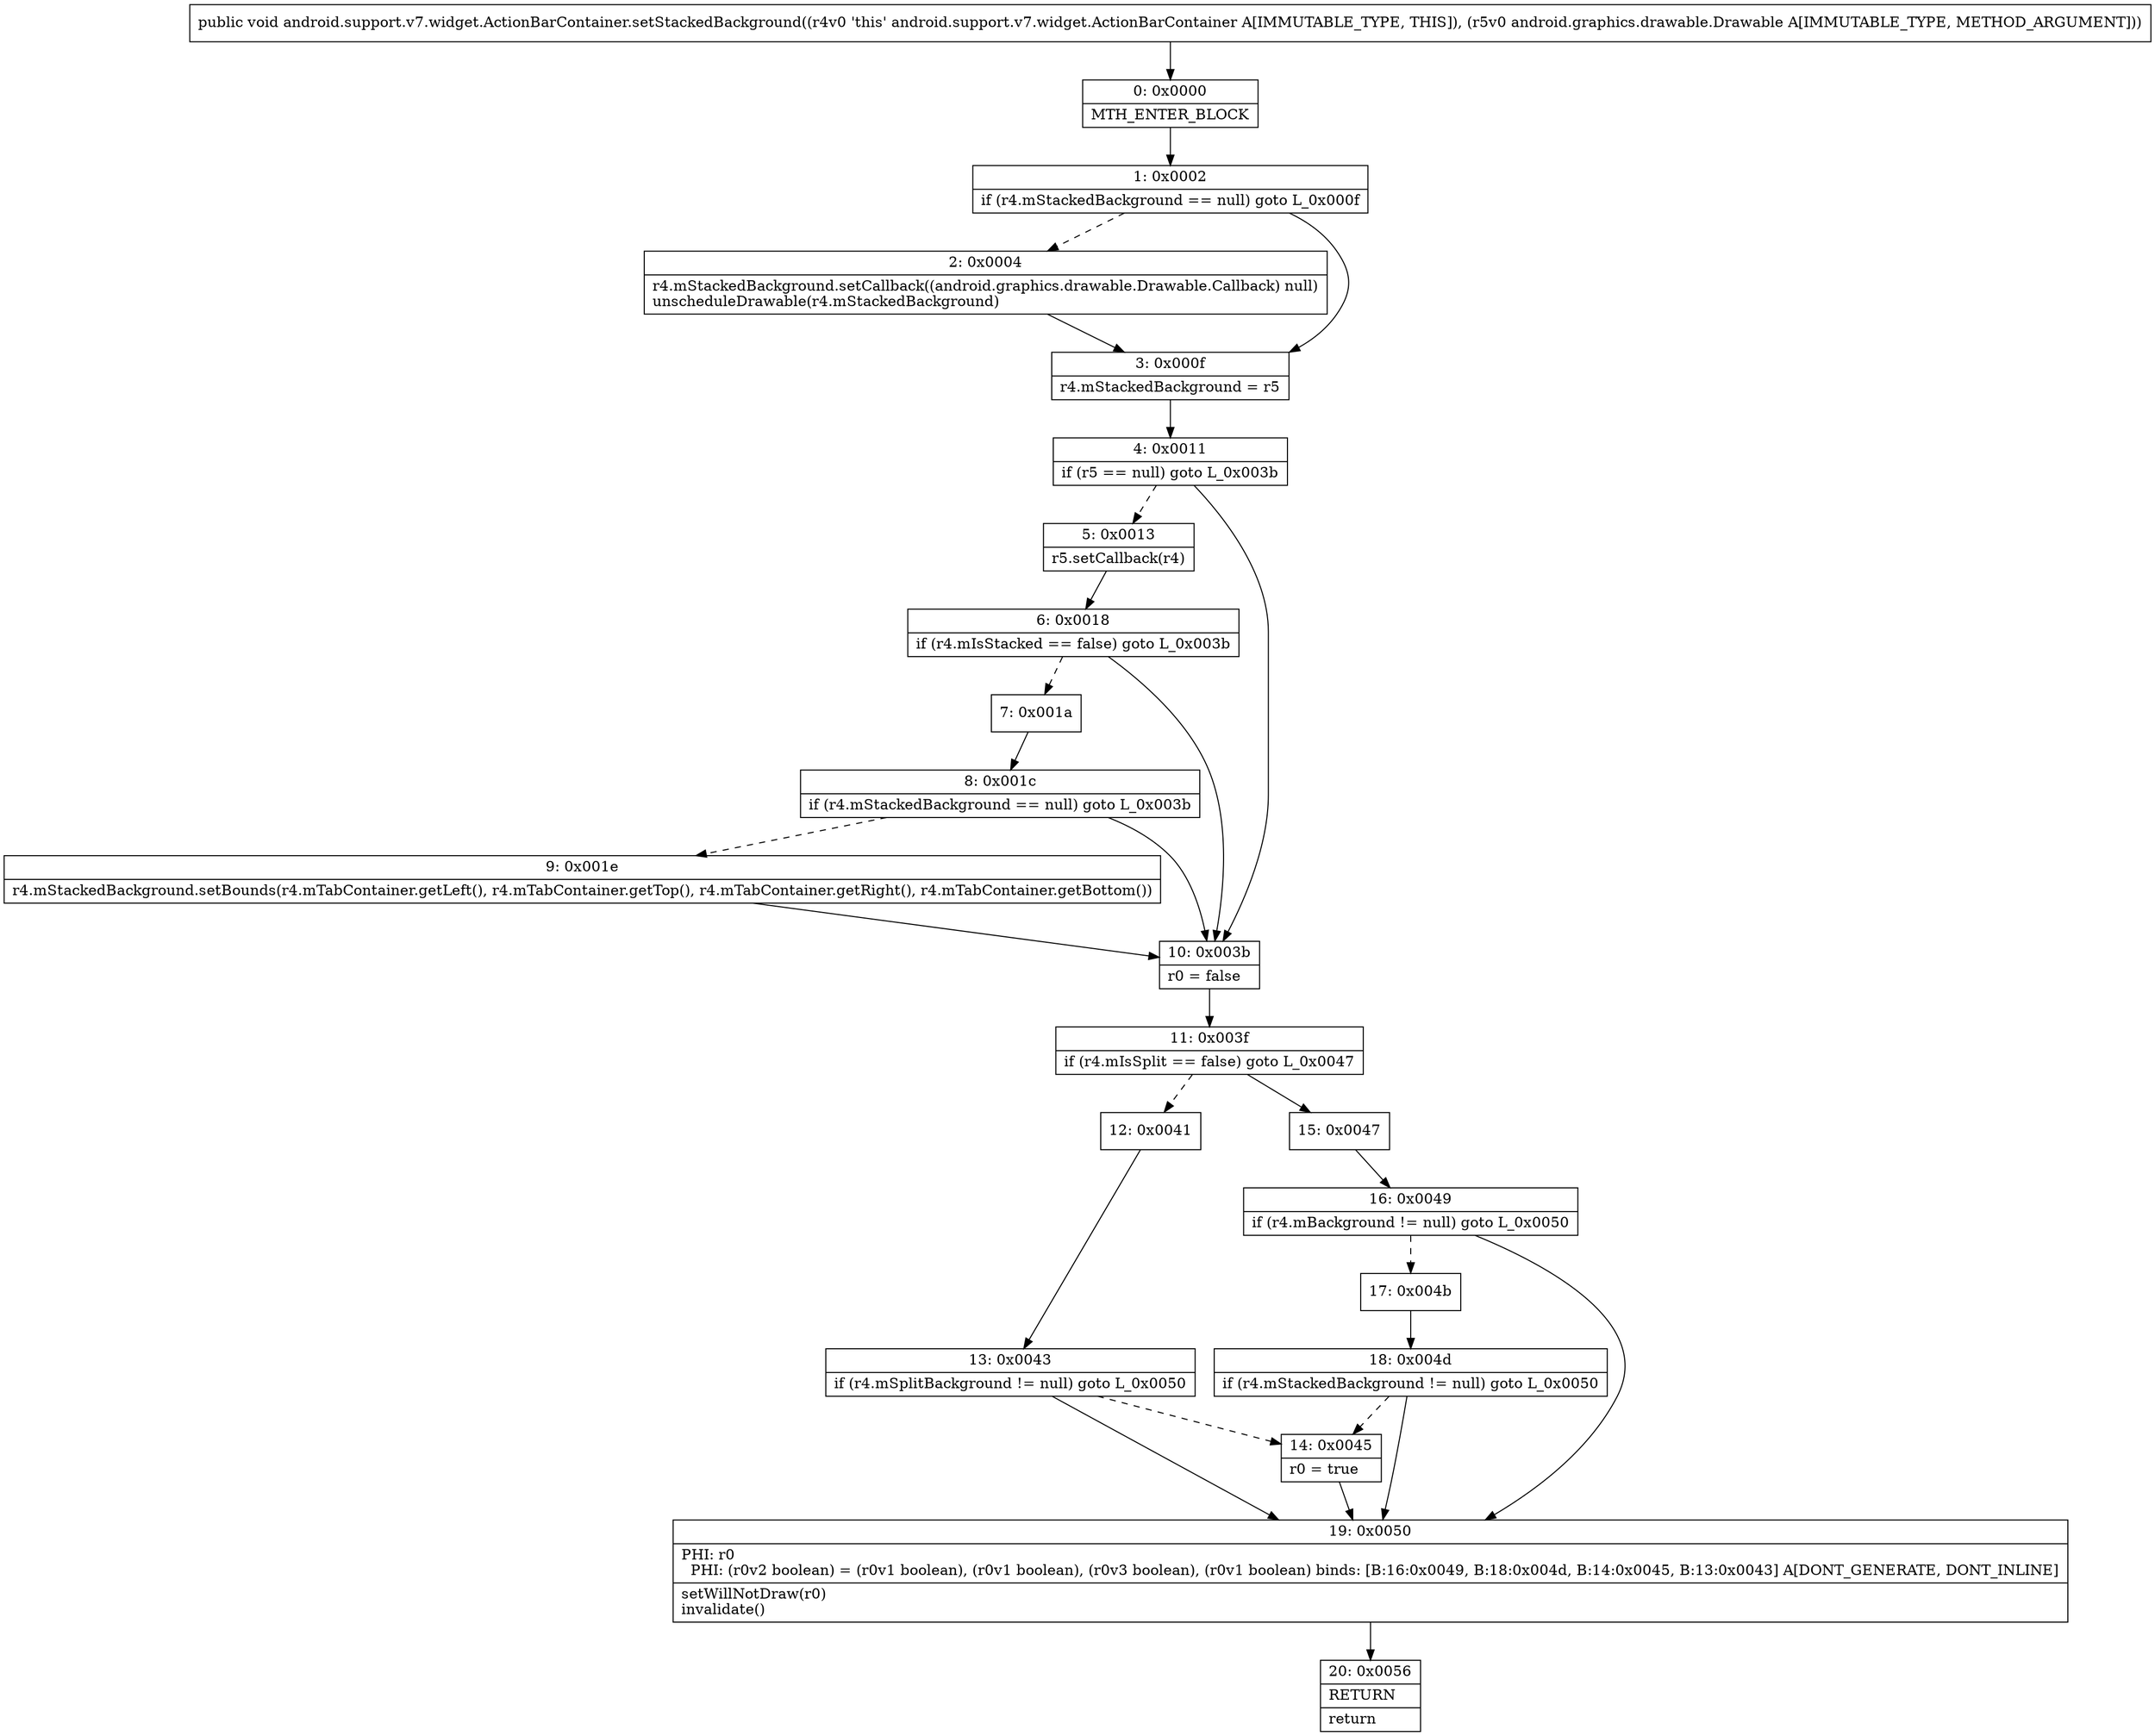 digraph "CFG forandroid.support.v7.widget.ActionBarContainer.setStackedBackground(Landroid\/graphics\/drawable\/Drawable;)V" {
Node_0 [shape=record,label="{0\:\ 0x0000|MTH_ENTER_BLOCK\l}"];
Node_1 [shape=record,label="{1\:\ 0x0002|if (r4.mStackedBackground == null) goto L_0x000f\l}"];
Node_2 [shape=record,label="{2\:\ 0x0004|r4.mStackedBackground.setCallback((android.graphics.drawable.Drawable.Callback) null)\lunscheduleDrawable(r4.mStackedBackground)\l}"];
Node_3 [shape=record,label="{3\:\ 0x000f|r4.mStackedBackground = r5\l}"];
Node_4 [shape=record,label="{4\:\ 0x0011|if (r5 == null) goto L_0x003b\l}"];
Node_5 [shape=record,label="{5\:\ 0x0013|r5.setCallback(r4)\l}"];
Node_6 [shape=record,label="{6\:\ 0x0018|if (r4.mIsStacked == false) goto L_0x003b\l}"];
Node_7 [shape=record,label="{7\:\ 0x001a}"];
Node_8 [shape=record,label="{8\:\ 0x001c|if (r4.mStackedBackground == null) goto L_0x003b\l}"];
Node_9 [shape=record,label="{9\:\ 0x001e|r4.mStackedBackground.setBounds(r4.mTabContainer.getLeft(), r4.mTabContainer.getTop(), r4.mTabContainer.getRight(), r4.mTabContainer.getBottom())\l}"];
Node_10 [shape=record,label="{10\:\ 0x003b|r0 = false\l}"];
Node_11 [shape=record,label="{11\:\ 0x003f|if (r4.mIsSplit == false) goto L_0x0047\l}"];
Node_12 [shape=record,label="{12\:\ 0x0041}"];
Node_13 [shape=record,label="{13\:\ 0x0043|if (r4.mSplitBackground != null) goto L_0x0050\l}"];
Node_14 [shape=record,label="{14\:\ 0x0045|r0 = true\l}"];
Node_15 [shape=record,label="{15\:\ 0x0047}"];
Node_16 [shape=record,label="{16\:\ 0x0049|if (r4.mBackground != null) goto L_0x0050\l}"];
Node_17 [shape=record,label="{17\:\ 0x004b}"];
Node_18 [shape=record,label="{18\:\ 0x004d|if (r4.mStackedBackground != null) goto L_0x0050\l}"];
Node_19 [shape=record,label="{19\:\ 0x0050|PHI: r0 \l  PHI: (r0v2 boolean) = (r0v1 boolean), (r0v1 boolean), (r0v3 boolean), (r0v1 boolean) binds: [B:16:0x0049, B:18:0x004d, B:14:0x0045, B:13:0x0043] A[DONT_GENERATE, DONT_INLINE]\l|setWillNotDraw(r0)\linvalidate()\l}"];
Node_20 [shape=record,label="{20\:\ 0x0056|RETURN\l|return\l}"];
MethodNode[shape=record,label="{public void android.support.v7.widget.ActionBarContainer.setStackedBackground((r4v0 'this' android.support.v7.widget.ActionBarContainer A[IMMUTABLE_TYPE, THIS]), (r5v0 android.graphics.drawable.Drawable A[IMMUTABLE_TYPE, METHOD_ARGUMENT])) }"];
MethodNode -> Node_0;
Node_0 -> Node_1;
Node_1 -> Node_2[style=dashed];
Node_1 -> Node_3;
Node_2 -> Node_3;
Node_3 -> Node_4;
Node_4 -> Node_5[style=dashed];
Node_4 -> Node_10;
Node_5 -> Node_6;
Node_6 -> Node_7[style=dashed];
Node_6 -> Node_10;
Node_7 -> Node_8;
Node_8 -> Node_9[style=dashed];
Node_8 -> Node_10;
Node_9 -> Node_10;
Node_10 -> Node_11;
Node_11 -> Node_12[style=dashed];
Node_11 -> Node_15;
Node_12 -> Node_13;
Node_13 -> Node_14[style=dashed];
Node_13 -> Node_19;
Node_14 -> Node_19;
Node_15 -> Node_16;
Node_16 -> Node_17[style=dashed];
Node_16 -> Node_19;
Node_17 -> Node_18;
Node_18 -> Node_19;
Node_18 -> Node_14[style=dashed];
Node_19 -> Node_20;
}

